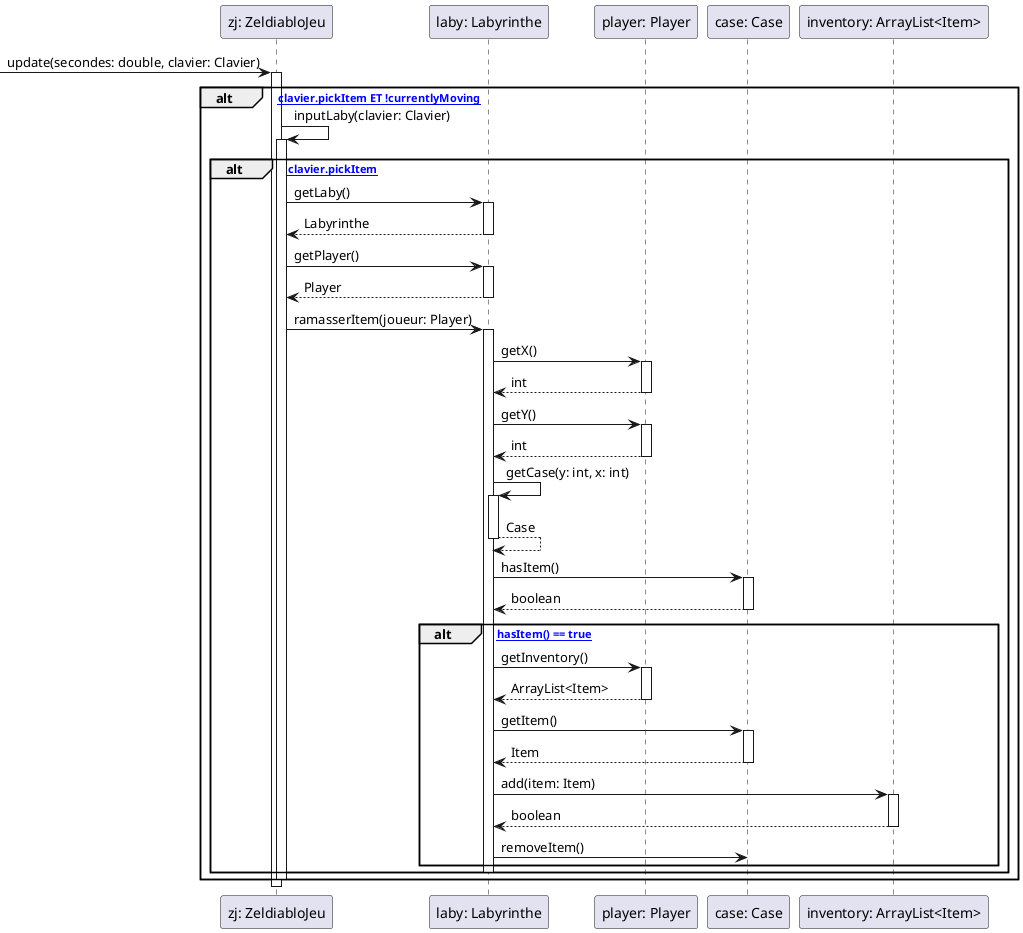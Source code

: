 @startuml
participant "zj: ZeldiabloJeu" as ZJ
participant "laby: Labyrinthe" as Laby
participant "player: Player" as Player
participant "case: Case" as Case
participant "inventory: ArrayList<Item>" as Inventory

-> ZJ : update(secondes: double, clavier: Clavier)
activate ZJ

alt [si clavier.pickItem ET !currentlyMoving]
    ZJ -> ZJ : inputLaby(clavier: Clavier)
    activate ZJ
    
    alt [si clavier.pickItem]
        ZJ -> Laby : getLaby()
        activate Laby
        Laby --> ZJ : Labyrinthe
        deactivate Laby
        
        ZJ -> Laby : getPlayer()
        activate Laby
        Laby --> ZJ : Player
        deactivate Laby
        
        ZJ -> Laby : ramasserItem(joueur: Player)
        activate Laby
        
        Laby -> Player : getX()
        activate Player
        Player --> Laby : int
        deactivate Player
        
        Laby -> Player : getY()
        activate Player
        Player --> Laby : int
        deactivate Player
        
        Laby -> Laby : getCase(y: int, x: int)
        activate Laby
        Laby --> Laby : Case
        deactivate Laby
        
        Laby -> Case : hasItem()
        activate Case
        Case --> Laby : boolean
        deactivate Case
        
        alt [si hasItem() == true]
            Laby -> Player : getInventory()
            activate Player
            Player --> Laby : ArrayList<Item>
            deactivate Player
            
            Laby -> Case : getItem()
            activate Case
            Case --> Laby : Item
            deactivate Case
            
            Laby -> Inventory : add(item: Item)
            activate Inventory
            Inventory --> Laby : boolean
            deactivate Inventory
            
            Laby -> Case : removeItem()
        
        end
        
        deactivate Laby
    end
    
    deactivate ZJ
end

deactivate ZJ
@enduml